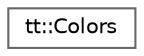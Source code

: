digraph "Graphical Class Hierarchy"
{
 // LATEX_PDF_SIZE
  bgcolor="transparent";
  edge [fontname=Helvetica,fontsize=10,labelfontname=Helvetica,labelfontsize=10];
  node [fontname=Helvetica,fontsize=10,shape=box,height=0.2,width=0.4];
  rankdir="LR";
  Node0 [id="Node000000",label="tt::Colors",height=0.2,width=0.4,color="grey40", fillcolor="white", style="filled",URL="$classtt_1_1_colors.html",tooltip=" "];
}
